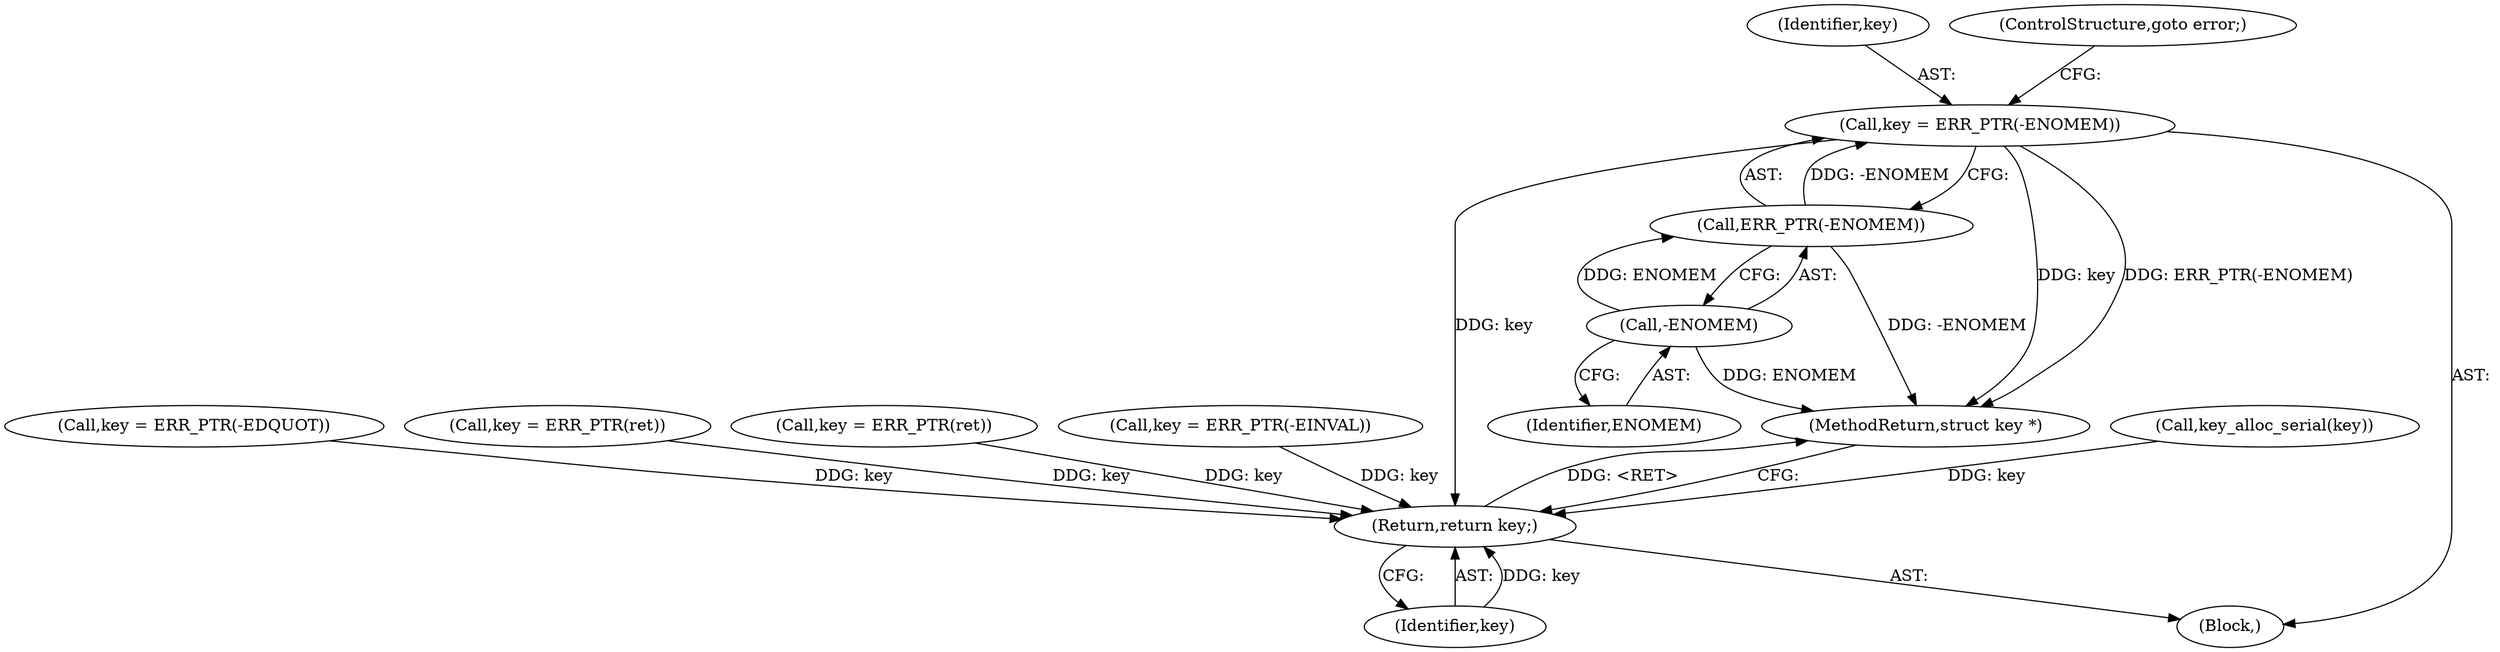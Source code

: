 digraph "0_linux_237bbd29f7a049d310d907f4b2716a7feef9abf3@pointer" {
"1000485" [label="(Call,key = ERR_PTR(-ENOMEM))"];
"1000487" [label="(Call,ERR_PTR(-ENOMEM))"];
"1000488" [label="(Call,-ENOMEM)"];
"1000410" [label="(Return,return key;)"];
"1000486" [label="(Identifier,key)"];
"1000490" [label="(ControlStructure,goto error;)"];
"1000407" [label="(Call,key_alloc_serial(key))"];
"1000488" [label="(Call,-ENOMEM)"];
"1000499" [label="(Call,key = ERR_PTR(-EDQUOT))"];
"1000447" [label="(Call,key = ERR_PTR(ret))"];
"1000150" [label="(Call,key = ERR_PTR(ret))"];
"1000410" [label="(Return,return key;)"];
"1000505" [label="(MethodReturn,struct key *)"];
"1000123" [label="(Call,key = ERR_PTR(-EINVAL))"];
"1000411" [label="(Identifier,key)"];
"1000489" [label="(Identifier,ENOMEM)"];
"1000487" [label="(Call,ERR_PTR(-ENOMEM))"];
"1000114" [label="(Block,)"];
"1000485" [label="(Call,key = ERR_PTR(-ENOMEM))"];
"1000485" -> "1000114"  [label="AST: "];
"1000485" -> "1000487"  [label="CFG: "];
"1000486" -> "1000485"  [label="AST: "];
"1000487" -> "1000485"  [label="AST: "];
"1000490" -> "1000485"  [label="CFG: "];
"1000485" -> "1000505"  [label="DDG: key"];
"1000485" -> "1000505"  [label="DDG: ERR_PTR(-ENOMEM)"];
"1000485" -> "1000410"  [label="DDG: key"];
"1000487" -> "1000485"  [label="DDG: -ENOMEM"];
"1000487" -> "1000488"  [label="CFG: "];
"1000488" -> "1000487"  [label="AST: "];
"1000487" -> "1000505"  [label="DDG: -ENOMEM"];
"1000488" -> "1000487"  [label="DDG: ENOMEM"];
"1000488" -> "1000489"  [label="CFG: "];
"1000489" -> "1000488"  [label="AST: "];
"1000488" -> "1000505"  [label="DDG: ENOMEM"];
"1000410" -> "1000114"  [label="AST: "];
"1000410" -> "1000411"  [label="CFG: "];
"1000411" -> "1000410"  [label="AST: "];
"1000505" -> "1000410"  [label="CFG: "];
"1000410" -> "1000505"  [label="DDG: <RET>"];
"1000411" -> "1000410"  [label="DDG: key"];
"1000150" -> "1000410"  [label="DDG: key"];
"1000407" -> "1000410"  [label="DDG: key"];
"1000499" -> "1000410"  [label="DDG: key"];
"1000447" -> "1000410"  [label="DDG: key"];
"1000123" -> "1000410"  [label="DDG: key"];
}

